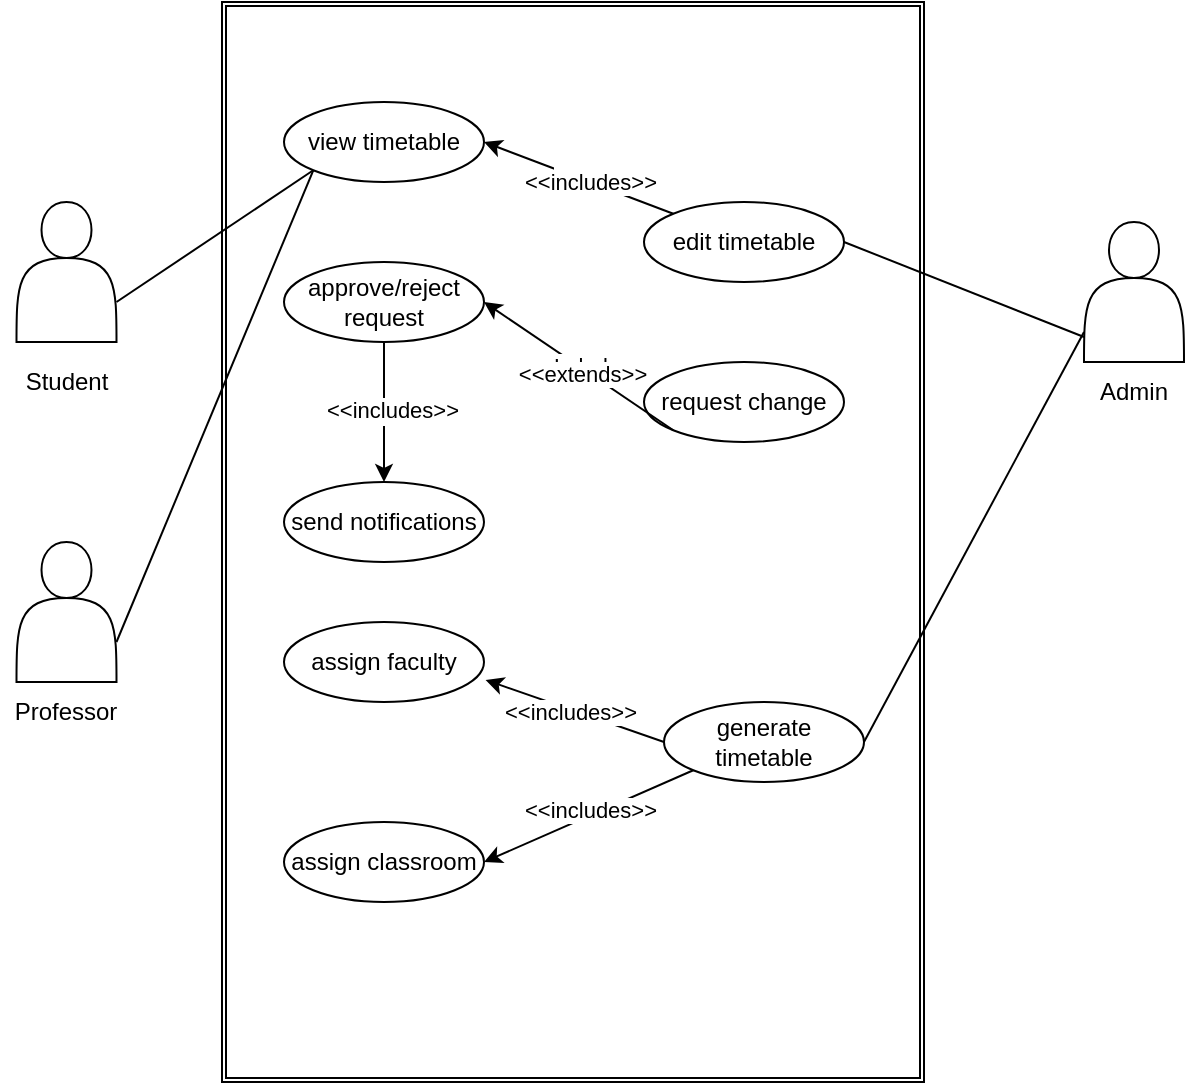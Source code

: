 <mxfile version="26.0.14">
  <diagram name="Page-1" id="OZ0NtLjvCkrb1XrwobRj">
    <mxGraphModel dx="1050" dy="557" grid="1" gridSize="10" guides="1" tooltips="1" connect="1" arrows="1" fold="1" page="1" pageScale="1" pageWidth="827" pageHeight="1169" math="0" shadow="0">
      <root>
        <mxCell id="0" />
        <mxCell id="1" parent="0" />
        <mxCell id="aV955BZvOndoy8rOr70C-4" value="" style="shape=ext;double=1;rounded=0;whiteSpace=wrap;html=1;" vertex="1" parent="1">
          <mxGeometry x="259" y="20" width="351" height="540" as="geometry" />
        </mxCell>
        <mxCell id="aV955BZvOndoy8rOr70C-6" value="" style="shape=actor;whiteSpace=wrap;html=1;" vertex="1" parent="1">
          <mxGeometry x="156.25" y="120" width="50" height="70" as="geometry" />
        </mxCell>
        <mxCell id="aV955BZvOndoy8rOr70C-7" value="" style="shape=actor;whiteSpace=wrap;html=1;" vertex="1" parent="1">
          <mxGeometry x="156.25" y="290" width="50" height="70" as="geometry" />
        </mxCell>
        <mxCell id="aV955BZvOndoy8rOr70C-9" value="Professor" style="text;html=1;align=center;verticalAlign=middle;whiteSpace=wrap;rounded=0;" vertex="1" parent="1">
          <mxGeometry x="151.25" y="360" width="60" height="30" as="geometry" />
        </mxCell>
        <mxCell id="aV955BZvOndoy8rOr70C-10" value="Student" style="text;html=1;align=center;verticalAlign=middle;whiteSpace=wrap;rounded=0;" vertex="1" parent="1">
          <mxGeometry x="148.75" y="190" width="65" height="40" as="geometry" />
        </mxCell>
        <mxCell id="aV955BZvOndoy8rOr70C-11" value="" style="shape=actor;whiteSpace=wrap;html=1;" vertex="1" parent="1">
          <mxGeometry x="690" y="130" width="50" height="70" as="geometry" />
        </mxCell>
        <mxCell id="aV955BZvOndoy8rOr70C-12" value="Admin" style="text;html=1;align=center;verticalAlign=middle;whiteSpace=wrap;rounded=0;" vertex="1" parent="1">
          <mxGeometry x="685" y="200" width="60" height="30" as="geometry" />
        </mxCell>
        <mxCell id="aV955BZvOndoy8rOr70C-21" value="view timetable" style="ellipse;whiteSpace=wrap;html=1;align=center;newEdgeStyle={&quot;edgeStyle&quot;:&quot;entityRelationEdgeStyle&quot;,&quot;startArrow&quot;:&quot;none&quot;,&quot;endArrow&quot;:&quot;none&quot;,&quot;segment&quot;:10,&quot;curved&quot;:1,&quot;sourcePerimeterSpacing&quot;:0,&quot;targetPerimeterSpacing&quot;:0};treeFolding=1;treeMoving=1;" vertex="1" parent="1">
          <mxGeometry x="290" y="70" width="100" height="40" as="geometry" />
        </mxCell>
        <mxCell id="aV955BZvOndoy8rOr70C-22" value="assign classroom" style="ellipse;whiteSpace=wrap;html=1;align=center;newEdgeStyle={&quot;edgeStyle&quot;:&quot;entityRelationEdgeStyle&quot;,&quot;startArrow&quot;:&quot;none&quot;,&quot;endArrow&quot;:&quot;none&quot;,&quot;segment&quot;:10,&quot;curved&quot;:1,&quot;sourcePerimeterSpacing&quot;:0,&quot;targetPerimeterSpacing&quot;:0};treeFolding=1;treeMoving=1;" vertex="1" parent="1">
          <mxGeometry x="290" y="430" width="100" height="40" as="geometry" />
        </mxCell>
        <mxCell id="aV955BZvOndoy8rOr70C-27" value="assign faculty" style="ellipse;whiteSpace=wrap;html=1;align=center;newEdgeStyle={&quot;edgeStyle&quot;:&quot;entityRelationEdgeStyle&quot;,&quot;startArrow&quot;:&quot;none&quot;,&quot;endArrow&quot;:&quot;none&quot;,&quot;segment&quot;:10,&quot;curved&quot;:1,&quot;sourcePerimeterSpacing&quot;:0,&quot;targetPerimeterSpacing&quot;:0};treeFolding=1;treeMoving=1;" vertex="1" parent="1">
          <mxGeometry x="290" y="330" width="100" height="40" as="geometry" />
        </mxCell>
        <mxCell id="aV955BZvOndoy8rOr70C-28" value="send notifications" style="ellipse;whiteSpace=wrap;html=1;align=center;newEdgeStyle={&quot;edgeStyle&quot;:&quot;entityRelationEdgeStyle&quot;,&quot;startArrow&quot;:&quot;none&quot;,&quot;endArrow&quot;:&quot;none&quot;,&quot;segment&quot;:10,&quot;curved&quot;:1,&quot;sourcePerimeterSpacing&quot;:0,&quot;targetPerimeterSpacing&quot;:0};treeFolding=1;treeMoving=1;" vertex="1" parent="1">
          <mxGeometry x="290" y="260" width="100" height="40" as="geometry" />
        </mxCell>
        <mxCell id="aV955BZvOndoy8rOr70C-29" value="edit timetable" style="ellipse;whiteSpace=wrap;html=1;align=center;newEdgeStyle={&quot;edgeStyle&quot;:&quot;entityRelationEdgeStyle&quot;,&quot;startArrow&quot;:&quot;none&quot;,&quot;endArrow&quot;:&quot;none&quot;,&quot;segment&quot;:10,&quot;curved&quot;:1,&quot;sourcePerimeterSpacing&quot;:0,&quot;targetPerimeterSpacing&quot;:0};treeFolding=1;treeMoving=1;" vertex="1" parent="1">
          <mxGeometry x="470" y="120" width="100" height="40" as="geometry" />
        </mxCell>
        <mxCell id="aV955BZvOndoy8rOr70C-30" value="request change" style="ellipse;whiteSpace=wrap;html=1;align=center;newEdgeStyle={&quot;edgeStyle&quot;:&quot;entityRelationEdgeStyle&quot;,&quot;startArrow&quot;:&quot;none&quot;,&quot;endArrow&quot;:&quot;none&quot;,&quot;segment&quot;:10,&quot;curved&quot;:1,&quot;sourcePerimeterSpacing&quot;:0,&quot;targetPerimeterSpacing&quot;:0};treeFolding=1;treeMoving=1;" vertex="1" parent="1">
          <mxGeometry x="470" y="200" width="100" height="40" as="geometry" />
        </mxCell>
        <mxCell id="aV955BZvOndoy8rOr70C-31" value="generate timetable" style="ellipse;whiteSpace=wrap;html=1;align=center;newEdgeStyle={&quot;edgeStyle&quot;:&quot;entityRelationEdgeStyle&quot;,&quot;startArrow&quot;:&quot;none&quot;,&quot;endArrow&quot;:&quot;none&quot;,&quot;segment&quot;:10,&quot;curved&quot;:1,&quot;sourcePerimeterSpacing&quot;:0,&quot;targetPerimeterSpacing&quot;:0};treeFolding=1;treeMoving=1;" vertex="1" parent="1">
          <mxGeometry x="480" y="370" width="100" height="40" as="geometry" />
        </mxCell>
        <mxCell id="aV955BZvOndoy8rOr70C-32" value="approve/reject request" style="ellipse;whiteSpace=wrap;html=1;align=center;newEdgeStyle={&quot;edgeStyle&quot;:&quot;entityRelationEdgeStyle&quot;,&quot;startArrow&quot;:&quot;none&quot;,&quot;endArrow&quot;:&quot;none&quot;,&quot;segment&quot;:10,&quot;curved&quot;:1,&quot;sourcePerimeterSpacing&quot;:0,&quot;targetPerimeterSpacing&quot;:0};treeFolding=1;treeMoving=1;" vertex="1" parent="1">
          <mxGeometry x="290" y="150" width="100" height="40" as="geometry" />
        </mxCell>
        <mxCell id="aV955BZvOndoy8rOr70C-33" value="" style="endArrow=classic;html=1;rounded=0;entryX=1;entryY=0.5;entryDx=0;entryDy=0;exitX=0;exitY=0;exitDx=0;exitDy=0;" edge="1" parent="1" source="aV955BZvOndoy8rOr70C-29" target="aV955BZvOndoy8rOr70C-21">
          <mxGeometry relative="1" as="geometry">
            <mxPoint x="490" y="120" as="sourcePoint" />
            <mxPoint x="590" y="120" as="targetPoint" />
            <Array as="points" />
          </mxGeometry>
        </mxCell>
        <mxCell id="aV955BZvOndoy8rOr70C-34" value="Label" style="edgeLabel;resizable=0;html=1;;align=center;verticalAlign=middle;" connectable="0" vertex="1" parent="aV955BZvOndoy8rOr70C-33">
          <mxGeometry relative="1" as="geometry" />
        </mxCell>
        <mxCell id="aV955BZvOndoy8rOr70C-35" value="&amp;lt;&amp;lt;includes&amp;gt;&amp;gt;" style="edgeLabel;html=1;align=center;verticalAlign=middle;resizable=0;points=[];" vertex="1" connectable="0" parent="aV955BZvOndoy8rOr70C-33">
          <mxGeometry x="-0.112" relative="1" as="geometry">
            <mxPoint as="offset" />
          </mxGeometry>
        </mxCell>
        <mxCell id="aV955BZvOndoy8rOr70C-36" value="" style="endArrow=classic;html=1;rounded=0;exitX=0;exitY=1;exitDx=0;exitDy=0;entryX=1;entryY=0.5;entryDx=0;entryDy=0;" edge="1" parent="1" source="aV955BZvOndoy8rOr70C-30" target="aV955BZvOndoy8rOr70C-32">
          <mxGeometry relative="1" as="geometry">
            <mxPoint x="360" y="290" as="sourcePoint" />
            <mxPoint x="460" y="290" as="targetPoint" />
          </mxGeometry>
        </mxCell>
        <mxCell id="aV955BZvOndoy8rOr70C-37" value="Label" style="edgeLabel;resizable=0;html=1;;align=center;verticalAlign=middle;" connectable="0" vertex="1" parent="aV955BZvOndoy8rOr70C-36">
          <mxGeometry relative="1" as="geometry" />
        </mxCell>
        <mxCell id="aV955BZvOndoy8rOr70C-38" value="&amp;lt;&amp;lt;extends&amp;gt;&amp;gt;" style="edgeLabel;html=1;align=center;verticalAlign=middle;resizable=0;points=[];" vertex="1" connectable="0" parent="aV955BZvOndoy8rOr70C-36">
          <mxGeometry x="-0.053" y="3" relative="1" as="geometry">
            <mxPoint y="-1" as="offset" />
          </mxGeometry>
        </mxCell>
        <mxCell id="aV955BZvOndoy8rOr70C-39" value="" style="endArrow=classic;html=1;rounded=0;exitX=0;exitY=0.5;exitDx=0;exitDy=0;entryX=1.008;entryY=0.725;entryDx=0;entryDy=0;entryPerimeter=0;" edge="1" parent="1" source="aV955BZvOndoy8rOr70C-31" target="aV955BZvOndoy8rOr70C-27">
          <mxGeometry relative="1" as="geometry">
            <mxPoint x="360" y="290" as="sourcePoint" />
            <mxPoint x="460" y="290" as="targetPoint" />
          </mxGeometry>
        </mxCell>
        <mxCell id="aV955BZvOndoy8rOr70C-40" value="Label" style="edgeLabel;resizable=0;html=1;;align=center;verticalAlign=middle;" connectable="0" vertex="1" parent="aV955BZvOndoy8rOr70C-39">
          <mxGeometry relative="1" as="geometry" />
        </mxCell>
        <mxCell id="aV955BZvOndoy8rOr70C-41" value="&amp;lt;&amp;lt;includes&amp;gt;&amp;gt;" style="edgeLabel;html=1;align=center;verticalAlign=middle;resizable=0;points=[];" vertex="1" connectable="0" parent="aV955BZvOndoy8rOr70C-39">
          <mxGeometry x="0.052" y="1" relative="1" as="geometry">
            <mxPoint as="offset" />
          </mxGeometry>
        </mxCell>
        <mxCell id="aV955BZvOndoy8rOr70C-42" value="" style="endArrow=classic;html=1;rounded=0;entryX=1;entryY=0.5;entryDx=0;entryDy=0;exitX=0;exitY=1;exitDx=0;exitDy=0;" edge="1" parent="1" source="aV955BZvOndoy8rOr70C-31" target="aV955BZvOndoy8rOr70C-22">
          <mxGeometry relative="1" as="geometry">
            <mxPoint x="494.62" y="320.46" as="sourcePoint" />
            <mxPoint x="374.375" y="345.002" as="targetPoint" />
          </mxGeometry>
        </mxCell>
        <mxCell id="aV955BZvOndoy8rOr70C-43" value="&amp;lt;&amp;lt;includes&amp;gt;&amp;gt;" style="edgeLabel;resizable=0;html=1;;align=center;verticalAlign=middle;" connectable="0" vertex="1" parent="aV955BZvOndoy8rOr70C-42">
          <mxGeometry relative="1" as="geometry">
            <mxPoint y="-3" as="offset" />
          </mxGeometry>
        </mxCell>
        <mxCell id="aV955BZvOndoy8rOr70C-46" value="" style="endArrow=classic;html=1;rounded=0;exitX=0.5;exitY=1;exitDx=0;exitDy=0;entryX=0.5;entryY=0;entryDx=0;entryDy=0;" edge="1" parent="1" source="aV955BZvOndoy8rOr70C-32" target="aV955BZvOndoy8rOr70C-28">
          <mxGeometry relative="1" as="geometry">
            <mxPoint x="360" y="290" as="sourcePoint" />
            <mxPoint x="460" y="290" as="targetPoint" />
          </mxGeometry>
        </mxCell>
        <mxCell id="aV955BZvOndoy8rOr70C-47" value="Label" style="edgeLabel;resizable=0;html=1;;align=center;verticalAlign=middle;" connectable="0" vertex="1" parent="aV955BZvOndoy8rOr70C-46">
          <mxGeometry relative="1" as="geometry" />
        </mxCell>
        <mxCell id="aV955BZvOndoy8rOr70C-48" value="&amp;lt;&amp;lt;includes&amp;gt;&amp;gt;" style="edgeLabel;html=1;align=center;verticalAlign=middle;resizable=0;points=[];" vertex="1" connectable="0" parent="aV955BZvOndoy8rOr70C-46">
          <mxGeometry x="-0.029" y="4" relative="1" as="geometry">
            <mxPoint as="offset" />
          </mxGeometry>
        </mxCell>
        <mxCell id="aV955BZvOndoy8rOr70C-50" value="" style="endArrow=none;html=1;rounded=0;entryX=0;entryY=1;entryDx=0;entryDy=0;" edge="1" parent="1" target="aV955BZvOndoy8rOr70C-21">
          <mxGeometry width="50" height="50" relative="1" as="geometry">
            <mxPoint x="206.25" y="170" as="sourcePoint" />
            <mxPoint x="256.25" y="120" as="targetPoint" />
          </mxGeometry>
        </mxCell>
        <mxCell id="aV955BZvOndoy8rOr70C-51" value="" style="endArrow=none;html=1;rounded=0;entryX=0;entryY=1;entryDx=0;entryDy=0;" edge="1" parent="1" target="aV955BZvOndoy8rOr70C-21">
          <mxGeometry width="50" height="50" relative="1" as="geometry">
            <mxPoint x="206.25" y="340" as="sourcePoint" />
            <mxPoint x="256.25" y="290" as="targetPoint" />
          </mxGeometry>
        </mxCell>
        <mxCell id="aV955BZvOndoy8rOr70C-52" value="" style="endArrow=none;html=1;rounded=0;exitX=1;exitY=0.5;exitDx=0;exitDy=0;" edge="1" parent="1" source="aV955BZvOndoy8rOr70C-31">
          <mxGeometry width="50" height="50" relative="1" as="geometry">
            <mxPoint x="640" y="235" as="sourcePoint" />
            <mxPoint x="690" y="185" as="targetPoint" />
          </mxGeometry>
        </mxCell>
        <mxCell id="aV955BZvOndoy8rOr70C-53" value="" style="endArrow=none;html=1;rounded=0;exitX=1;exitY=0.5;exitDx=0;exitDy=0;" edge="1" parent="1" source="aV955BZvOndoy8rOr70C-29">
          <mxGeometry width="50" height="50" relative="1" as="geometry">
            <mxPoint x="580" y="392.5" as="sourcePoint" />
            <mxPoint x="690" y="187.5" as="targetPoint" />
          </mxGeometry>
        </mxCell>
      </root>
    </mxGraphModel>
  </diagram>
</mxfile>

